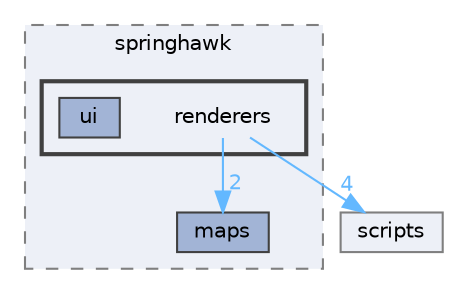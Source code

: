 digraph "E:/Code/Skola/Su/CProg/CProg-Project/include/springhawk/renderers"
{
 // LATEX_PDF_SIZE
  bgcolor="transparent";
  edge [fontname=Helvetica,fontsize=10,labelfontname=Helvetica,labelfontsize=10];
  node [fontname=Helvetica,fontsize=10,shape=box,height=0.2,width=0.4];
  compound=true
  subgraph clusterdir_cff48548073a7b7c0f23992c32307aff {
    graph [ bgcolor="#edf0f7", pencolor="grey50", label="springhawk", fontname=Helvetica,fontsize=10 style="filled,dashed", URL="dir_cff48548073a7b7c0f23992c32307aff.html",tooltip=""]
  dir_c63b065129c9c4691c69a4c0a55a4039 [label="maps", fillcolor="#a2b4d6", color="grey25", style="filled", URL="dir_c63b065129c9c4691c69a4c0a55a4039.html",tooltip=""];
  subgraph clusterdir_fa9218071dd18e3230b8b89f9f263ef2 {
    graph [ bgcolor="#edf0f7", pencolor="grey25", label="", fontname=Helvetica,fontsize=10 style="filled,bold", URL="dir_fa9218071dd18e3230b8b89f9f263ef2.html",tooltip=""]
    dir_fa9218071dd18e3230b8b89f9f263ef2 [shape=plaintext, label="renderers"];
  dir_34f21e553f8281f4ed38feba649fc312 [label="ui", fillcolor="#a2b4d6", color="grey25", style="filled", URL="dir_34f21e553f8281f4ed38feba649fc312.html",tooltip=""];
  }
  }
  dir_fe283fc70b97786e5b307b9341908025 [label="scripts", fillcolor="#edf0f7", color="grey50", style="filled", URL="dir_fe283fc70b97786e5b307b9341908025.html",tooltip=""];
  dir_fa9218071dd18e3230b8b89f9f263ef2->dir_c63b065129c9c4691c69a4c0a55a4039 [headlabel="2", labeldistance=1.5 headhref="dir_000034_000030.html" href="dir_000034_000030.html" color="steelblue1" fontcolor="steelblue1"];
  dir_fa9218071dd18e3230b8b89f9f263ef2->dir_fe283fc70b97786e5b307b9341908025 [headlabel="4", labeldistance=1.5 headhref="dir_000034_000036.html" href="dir_000034_000036.html" color="steelblue1" fontcolor="steelblue1"];
}
